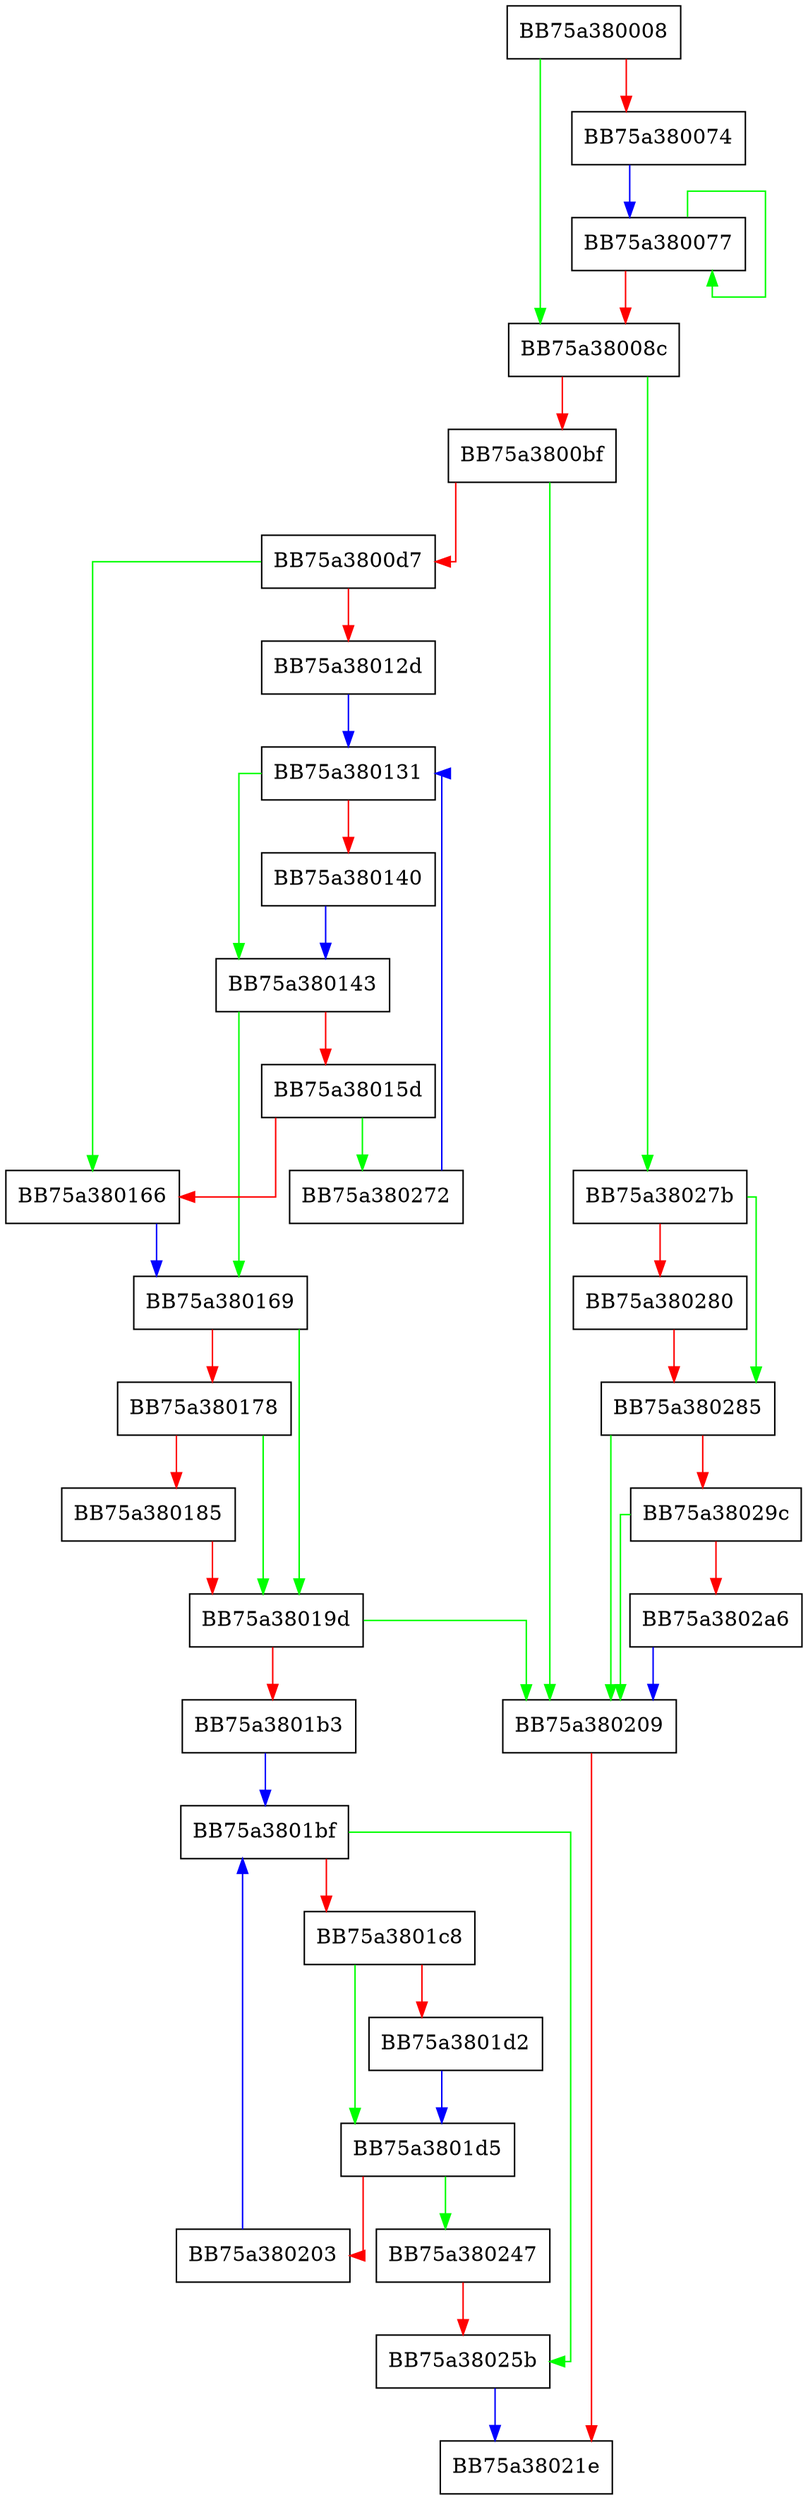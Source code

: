 digraph DoTaskSchActionsCmdLineScan {
  node [shape="box"];
  graph [splines=ortho];
  BB75a380008 -> BB75a38008c [color="green"];
  BB75a380008 -> BB75a380074 [color="red"];
  BB75a380074 -> BB75a380077 [color="blue"];
  BB75a380077 -> BB75a380077 [color="green"];
  BB75a380077 -> BB75a38008c [color="red"];
  BB75a38008c -> BB75a38027b [color="green"];
  BB75a38008c -> BB75a3800bf [color="red"];
  BB75a3800bf -> BB75a380209 [color="green"];
  BB75a3800bf -> BB75a3800d7 [color="red"];
  BB75a3800d7 -> BB75a380166 [color="green"];
  BB75a3800d7 -> BB75a38012d [color="red"];
  BB75a38012d -> BB75a380131 [color="blue"];
  BB75a380131 -> BB75a380143 [color="green"];
  BB75a380131 -> BB75a380140 [color="red"];
  BB75a380140 -> BB75a380143 [color="blue"];
  BB75a380143 -> BB75a380169 [color="green"];
  BB75a380143 -> BB75a38015d [color="red"];
  BB75a38015d -> BB75a380272 [color="green"];
  BB75a38015d -> BB75a380166 [color="red"];
  BB75a380166 -> BB75a380169 [color="blue"];
  BB75a380169 -> BB75a38019d [color="green"];
  BB75a380169 -> BB75a380178 [color="red"];
  BB75a380178 -> BB75a38019d [color="green"];
  BB75a380178 -> BB75a380185 [color="red"];
  BB75a380185 -> BB75a38019d [color="red"];
  BB75a38019d -> BB75a380209 [color="green"];
  BB75a38019d -> BB75a3801b3 [color="red"];
  BB75a3801b3 -> BB75a3801bf [color="blue"];
  BB75a3801bf -> BB75a38025b [color="green"];
  BB75a3801bf -> BB75a3801c8 [color="red"];
  BB75a3801c8 -> BB75a3801d5 [color="green"];
  BB75a3801c8 -> BB75a3801d2 [color="red"];
  BB75a3801d2 -> BB75a3801d5 [color="blue"];
  BB75a3801d5 -> BB75a380247 [color="green"];
  BB75a3801d5 -> BB75a380203 [color="red"];
  BB75a380203 -> BB75a3801bf [color="blue"];
  BB75a380209 -> BB75a38021e [color="red"];
  BB75a380247 -> BB75a38025b [color="red"];
  BB75a38025b -> BB75a38021e [color="blue"];
  BB75a380272 -> BB75a380131 [color="blue"];
  BB75a38027b -> BB75a380285 [color="green"];
  BB75a38027b -> BB75a380280 [color="red"];
  BB75a380280 -> BB75a380285 [color="red"];
  BB75a380285 -> BB75a380209 [color="green"];
  BB75a380285 -> BB75a38029c [color="red"];
  BB75a38029c -> BB75a380209 [color="green"];
  BB75a38029c -> BB75a3802a6 [color="red"];
  BB75a3802a6 -> BB75a380209 [color="blue"];
}